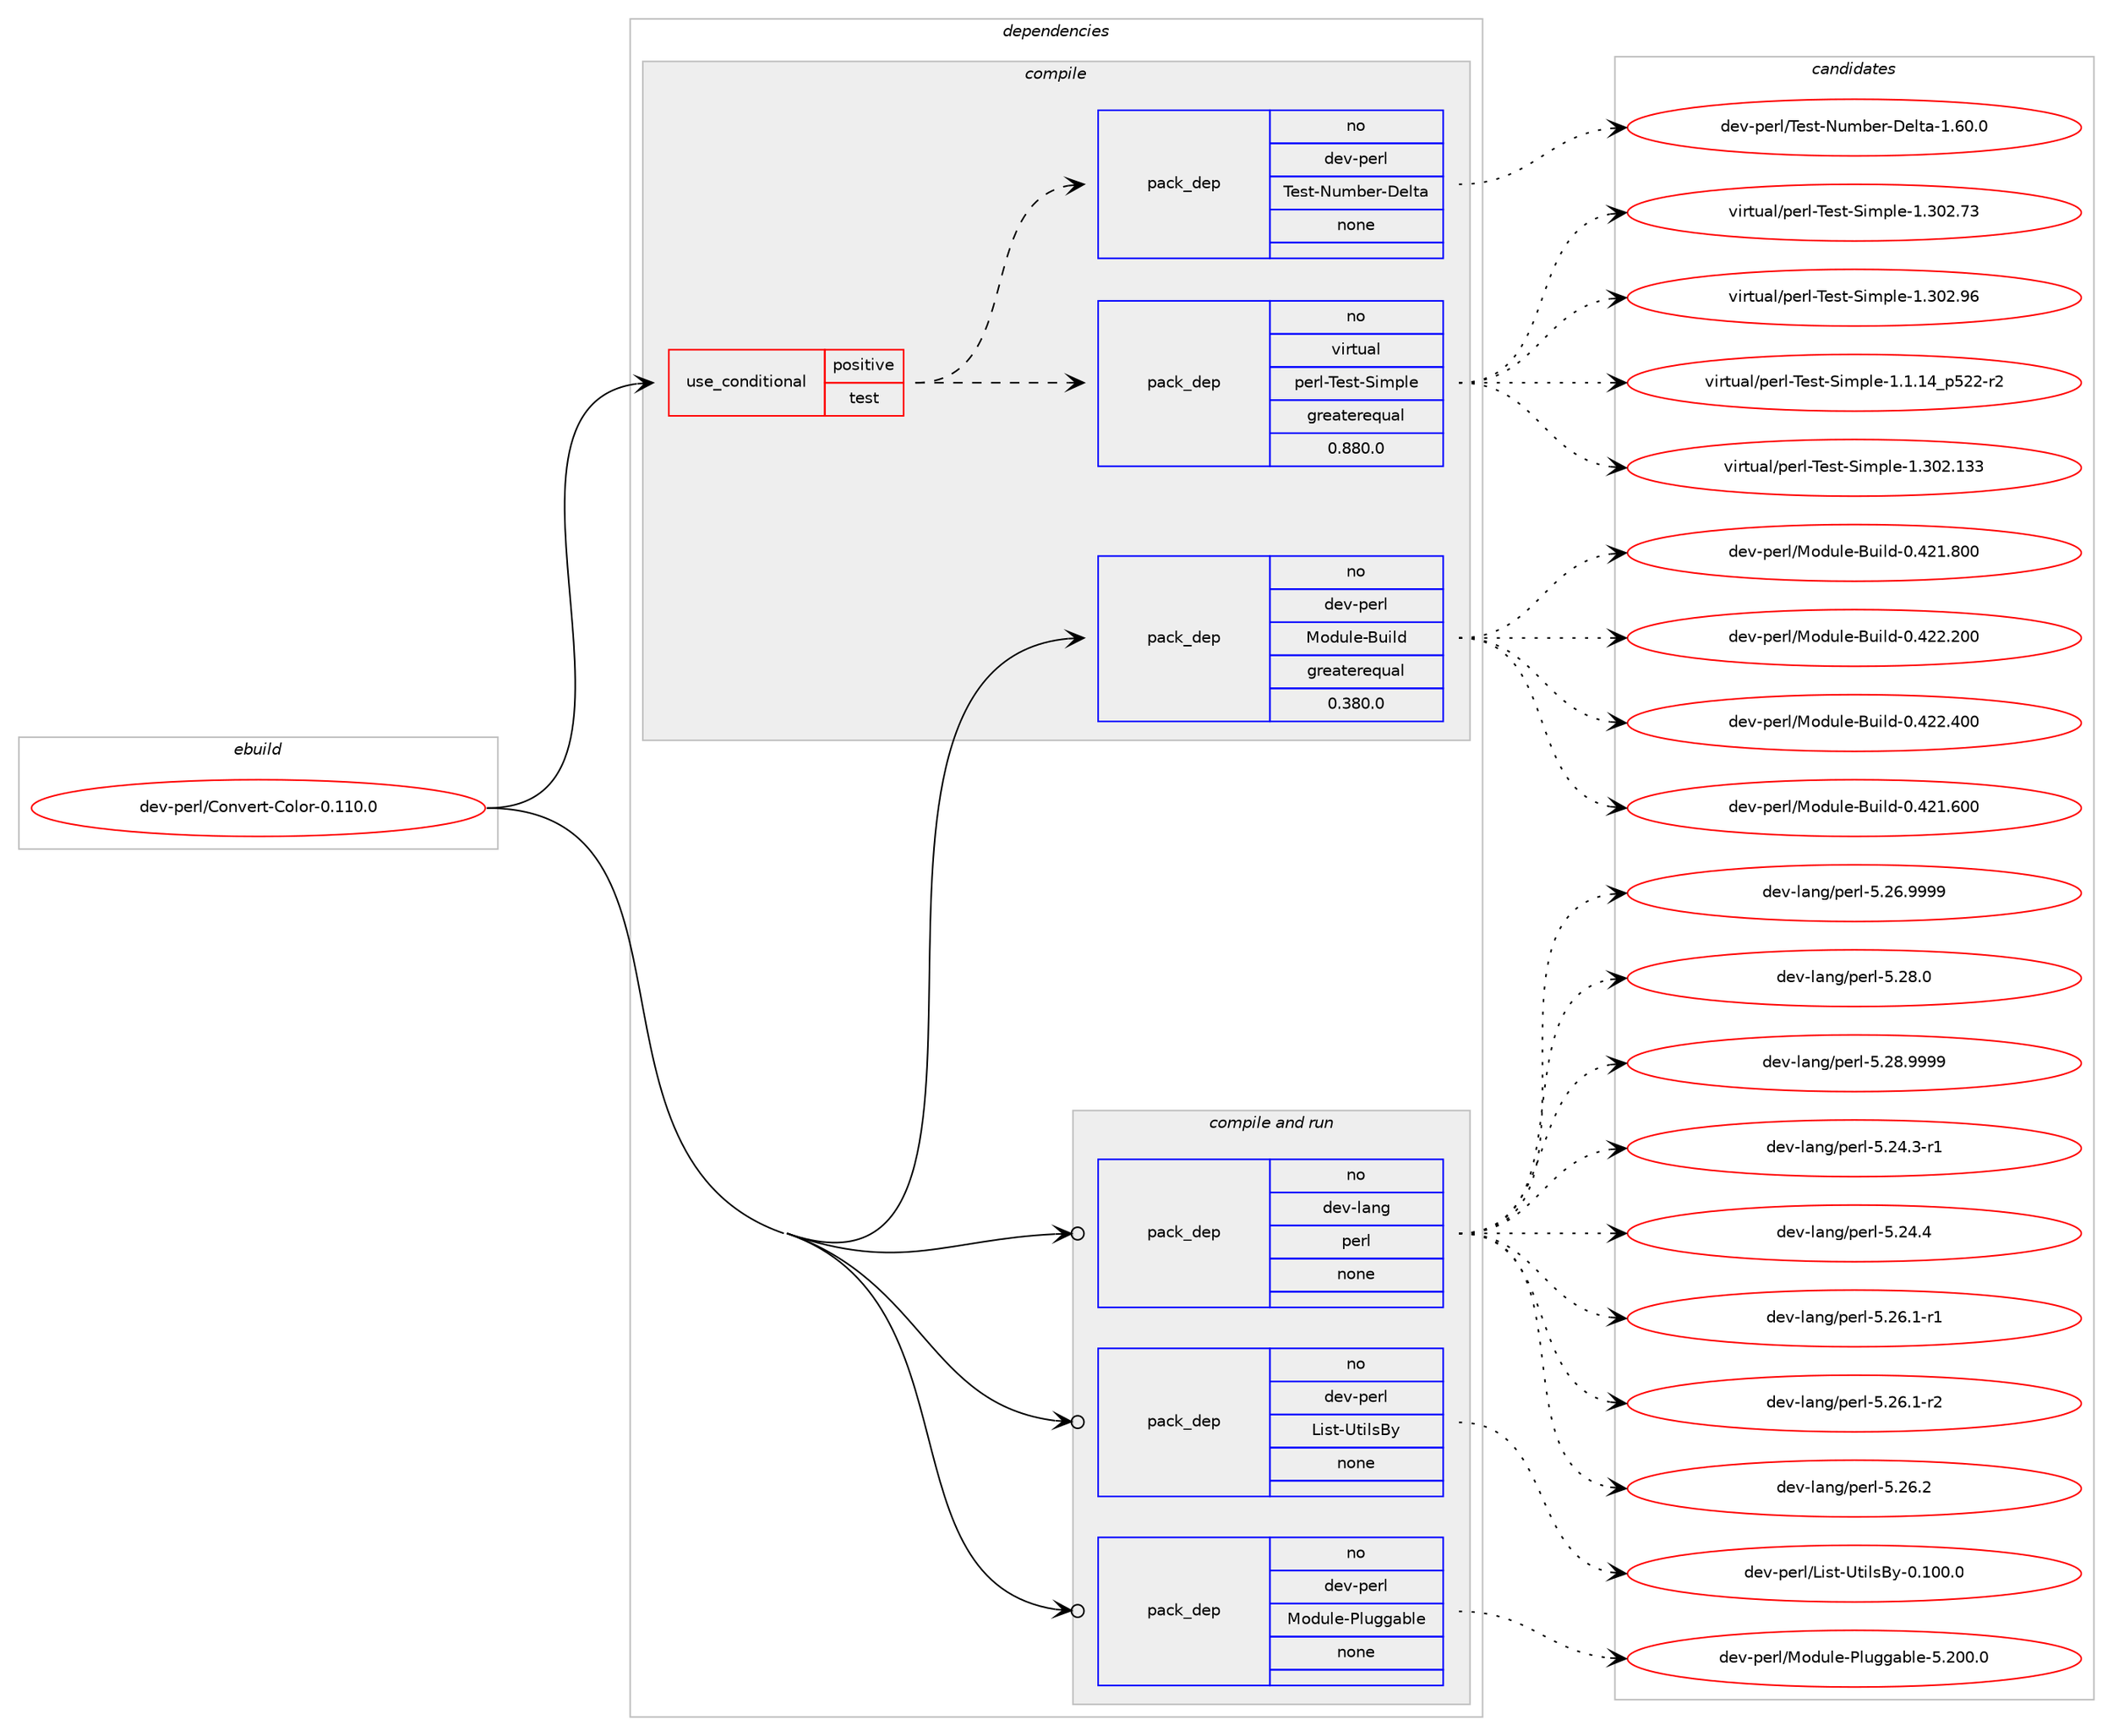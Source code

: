 digraph prolog {

# *************
# Graph options
# *************

newrank=true;
concentrate=true;
compound=true;
graph [rankdir=LR,fontname=Helvetica,fontsize=10,ranksep=1.5];#, ranksep=2.5, nodesep=0.2];
edge  [arrowhead=vee];
node  [fontname=Helvetica,fontsize=10];

# **********
# The ebuild
# **********

subgraph cluster_leftcol {
color=gray;
rank=same;
label=<<i>ebuild</i>>;
id [label="dev-perl/Convert-Color-0.110.0", color=red, width=4, href="../dev-perl/Convert-Color-0.110.0.svg"];
}

# ****************
# The dependencies
# ****************

subgraph cluster_midcol {
color=gray;
label=<<i>dependencies</i>>;
subgraph cluster_compile {
fillcolor="#eeeeee";
style=filled;
label=<<i>compile</i>>;
subgraph cond367811 {
dependency1378294 [label=<<TABLE BORDER="0" CELLBORDER="1" CELLSPACING="0" CELLPADDING="4"><TR><TD ROWSPAN="3" CELLPADDING="10">use_conditional</TD></TR><TR><TD>positive</TD></TR><TR><TD>test</TD></TR></TABLE>>, shape=none, color=red];
subgraph pack987438 {
dependency1378295 [label=<<TABLE BORDER="0" CELLBORDER="1" CELLSPACING="0" CELLPADDING="4" WIDTH="220"><TR><TD ROWSPAN="6" CELLPADDING="30">pack_dep</TD></TR><TR><TD WIDTH="110">no</TD></TR><TR><TD>virtual</TD></TR><TR><TD>perl-Test-Simple</TD></TR><TR><TD>greaterequal</TD></TR><TR><TD>0.880.0</TD></TR></TABLE>>, shape=none, color=blue];
}
dependency1378294:e -> dependency1378295:w [weight=20,style="dashed",arrowhead="vee"];
subgraph pack987439 {
dependency1378296 [label=<<TABLE BORDER="0" CELLBORDER="1" CELLSPACING="0" CELLPADDING="4" WIDTH="220"><TR><TD ROWSPAN="6" CELLPADDING="30">pack_dep</TD></TR><TR><TD WIDTH="110">no</TD></TR><TR><TD>dev-perl</TD></TR><TR><TD>Test-Number-Delta</TD></TR><TR><TD>none</TD></TR><TR><TD></TD></TR></TABLE>>, shape=none, color=blue];
}
dependency1378294:e -> dependency1378296:w [weight=20,style="dashed",arrowhead="vee"];
}
id:e -> dependency1378294:w [weight=20,style="solid",arrowhead="vee"];
subgraph pack987440 {
dependency1378297 [label=<<TABLE BORDER="0" CELLBORDER="1" CELLSPACING="0" CELLPADDING="4" WIDTH="220"><TR><TD ROWSPAN="6" CELLPADDING="30">pack_dep</TD></TR><TR><TD WIDTH="110">no</TD></TR><TR><TD>dev-perl</TD></TR><TR><TD>Module-Build</TD></TR><TR><TD>greaterequal</TD></TR><TR><TD>0.380.0</TD></TR></TABLE>>, shape=none, color=blue];
}
id:e -> dependency1378297:w [weight=20,style="solid",arrowhead="vee"];
}
subgraph cluster_compileandrun {
fillcolor="#eeeeee";
style=filled;
label=<<i>compile and run</i>>;
subgraph pack987441 {
dependency1378298 [label=<<TABLE BORDER="0" CELLBORDER="1" CELLSPACING="0" CELLPADDING="4" WIDTH="220"><TR><TD ROWSPAN="6" CELLPADDING="30">pack_dep</TD></TR><TR><TD WIDTH="110">no</TD></TR><TR><TD>dev-lang</TD></TR><TR><TD>perl</TD></TR><TR><TD>none</TD></TR><TR><TD></TD></TR></TABLE>>, shape=none, color=blue];
}
id:e -> dependency1378298:w [weight=20,style="solid",arrowhead="odotvee"];
subgraph pack987442 {
dependency1378299 [label=<<TABLE BORDER="0" CELLBORDER="1" CELLSPACING="0" CELLPADDING="4" WIDTH="220"><TR><TD ROWSPAN="6" CELLPADDING="30">pack_dep</TD></TR><TR><TD WIDTH="110">no</TD></TR><TR><TD>dev-perl</TD></TR><TR><TD>List-UtilsBy</TD></TR><TR><TD>none</TD></TR><TR><TD></TD></TR></TABLE>>, shape=none, color=blue];
}
id:e -> dependency1378299:w [weight=20,style="solid",arrowhead="odotvee"];
subgraph pack987443 {
dependency1378300 [label=<<TABLE BORDER="0" CELLBORDER="1" CELLSPACING="0" CELLPADDING="4" WIDTH="220"><TR><TD ROWSPAN="6" CELLPADDING="30">pack_dep</TD></TR><TR><TD WIDTH="110">no</TD></TR><TR><TD>dev-perl</TD></TR><TR><TD>Module-Pluggable</TD></TR><TR><TD>none</TD></TR><TR><TD></TD></TR></TABLE>>, shape=none, color=blue];
}
id:e -> dependency1378300:w [weight=20,style="solid",arrowhead="odotvee"];
}
subgraph cluster_run {
fillcolor="#eeeeee";
style=filled;
label=<<i>run</i>>;
}
}

# **************
# The candidates
# **************

subgraph cluster_choices {
rank=same;
color=gray;
label=<<i>candidates</i>>;

subgraph choice987438 {
color=black;
nodesep=1;
choice11810511411611797108471121011141084584101115116458310510911210810145494649464952951125350504511450 [label="virtual/perl-Test-Simple-1.1.14_p522-r2", color=red, width=4,href="../virtual/perl-Test-Simple-1.1.14_p522-r2.svg"];
choice11810511411611797108471121011141084584101115116458310510911210810145494651485046495151 [label="virtual/perl-Test-Simple-1.302.133", color=red, width=4,href="../virtual/perl-Test-Simple-1.302.133.svg"];
choice118105114116117971084711210111410845841011151164583105109112108101454946514850465551 [label="virtual/perl-Test-Simple-1.302.73", color=red, width=4,href="../virtual/perl-Test-Simple-1.302.73.svg"];
choice118105114116117971084711210111410845841011151164583105109112108101454946514850465754 [label="virtual/perl-Test-Simple-1.302.96", color=red, width=4,href="../virtual/perl-Test-Simple-1.302.96.svg"];
dependency1378295:e -> choice11810511411611797108471121011141084584101115116458310510911210810145494649464952951125350504511450:w [style=dotted,weight="100"];
dependency1378295:e -> choice11810511411611797108471121011141084584101115116458310510911210810145494651485046495151:w [style=dotted,weight="100"];
dependency1378295:e -> choice118105114116117971084711210111410845841011151164583105109112108101454946514850465551:w [style=dotted,weight="100"];
dependency1378295:e -> choice118105114116117971084711210111410845841011151164583105109112108101454946514850465754:w [style=dotted,weight="100"];
}
subgraph choice987439 {
color=black;
nodesep=1;
choice10010111845112101114108478410111511645781171099810111445681011081169745494654484648 [label="dev-perl/Test-Number-Delta-1.60.0", color=red, width=4,href="../dev-perl/Test-Number-Delta-1.60.0.svg"];
dependency1378296:e -> choice10010111845112101114108478410111511645781171099810111445681011081169745494654484648:w [style=dotted,weight="100"];
}
subgraph choice987440 {
color=black;
nodesep=1;
choice100101118451121011141084777111100117108101456611710510810045484652504946544848 [label="dev-perl/Module-Build-0.421.600", color=red, width=4,href="../dev-perl/Module-Build-0.421.600.svg"];
choice100101118451121011141084777111100117108101456611710510810045484652504946564848 [label="dev-perl/Module-Build-0.421.800", color=red, width=4,href="../dev-perl/Module-Build-0.421.800.svg"];
choice100101118451121011141084777111100117108101456611710510810045484652505046504848 [label="dev-perl/Module-Build-0.422.200", color=red, width=4,href="../dev-perl/Module-Build-0.422.200.svg"];
choice100101118451121011141084777111100117108101456611710510810045484652505046524848 [label="dev-perl/Module-Build-0.422.400", color=red, width=4,href="../dev-perl/Module-Build-0.422.400.svg"];
dependency1378297:e -> choice100101118451121011141084777111100117108101456611710510810045484652504946544848:w [style=dotted,weight="100"];
dependency1378297:e -> choice100101118451121011141084777111100117108101456611710510810045484652504946564848:w [style=dotted,weight="100"];
dependency1378297:e -> choice100101118451121011141084777111100117108101456611710510810045484652505046504848:w [style=dotted,weight="100"];
dependency1378297:e -> choice100101118451121011141084777111100117108101456611710510810045484652505046524848:w [style=dotted,weight="100"];
}
subgraph choice987441 {
color=black;
nodesep=1;
choice100101118451089711010347112101114108455346505246514511449 [label="dev-lang/perl-5.24.3-r1", color=red, width=4,href="../dev-lang/perl-5.24.3-r1.svg"];
choice10010111845108971101034711210111410845534650524652 [label="dev-lang/perl-5.24.4", color=red, width=4,href="../dev-lang/perl-5.24.4.svg"];
choice100101118451089711010347112101114108455346505446494511449 [label="dev-lang/perl-5.26.1-r1", color=red, width=4,href="../dev-lang/perl-5.26.1-r1.svg"];
choice100101118451089711010347112101114108455346505446494511450 [label="dev-lang/perl-5.26.1-r2", color=red, width=4,href="../dev-lang/perl-5.26.1-r2.svg"];
choice10010111845108971101034711210111410845534650544650 [label="dev-lang/perl-5.26.2", color=red, width=4,href="../dev-lang/perl-5.26.2.svg"];
choice10010111845108971101034711210111410845534650544657575757 [label="dev-lang/perl-5.26.9999", color=red, width=4,href="../dev-lang/perl-5.26.9999.svg"];
choice10010111845108971101034711210111410845534650564648 [label="dev-lang/perl-5.28.0", color=red, width=4,href="../dev-lang/perl-5.28.0.svg"];
choice10010111845108971101034711210111410845534650564657575757 [label="dev-lang/perl-5.28.9999", color=red, width=4,href="../dev-lang/perl-5.28.9999.svg"];
dependency1378298:e -> choice100101118451089711010347112101114108455346505246514511449:w [style=dotted,weight="100"];
dependency1378298:e -> choice10010111845108971101034711210111410845534650524652:w [style=dotted,weight="100"];
dependency1378298:e -> choice100101118451089711010347112101114108455346505446494511449:w [style=dotted,weight="100"];
dependency1378298:e -> choice100101118451089711010347112101114108455346505446494511450:w [style=dotted,weight="100"];
dependency1378298:e -> choice10010111845108971101034711210111410845534650544650:w [style=dotted,weight="100"];
dependency1378298:e -> choice10010111845108971101034711210111410845534650544657575757:w [style=dotted,weight="100"];
dependency1378298:e -> choice10010111845108971101034711210111410845534650564648:w [style=dotted,weight="100"];
dependency1378298:e -> choice10010111845108971101034711210111410845534650564657575757:w [style=dotted,weight="100"];
}
subgraph choice987442 {
color=black;
nodesep=1;
choice1001011184511210111410847761051151164585116105108115661214548464948484648 [label="dev-perl/List-UtilsBy-0.100.0", color=red, width=4,href="../dev-perl/List-UtilsBy-0.100.0.svg"];
dependency1378299:e -> choice1001011184511210111410847761051151164585116105108115661214548464948484648:w [style=dotted,weight="100"];
}
subgraph choice987443 {
color=black;
nodesep=1;
choice100101118451121011141084777111100117108101458010811710310397981081014553465048484648 [label="dev-perl/Module-Pluggable-5.200.0", color=red, width=4,href="../dev-perl/Module-Pluggable-5.200.0.svg"];
dependency1378300:e -> choice100101118451121011141084777111100117108101458010811710310397981081014553465048484648:w [style=dotted,weight="100"];
}
}

}
